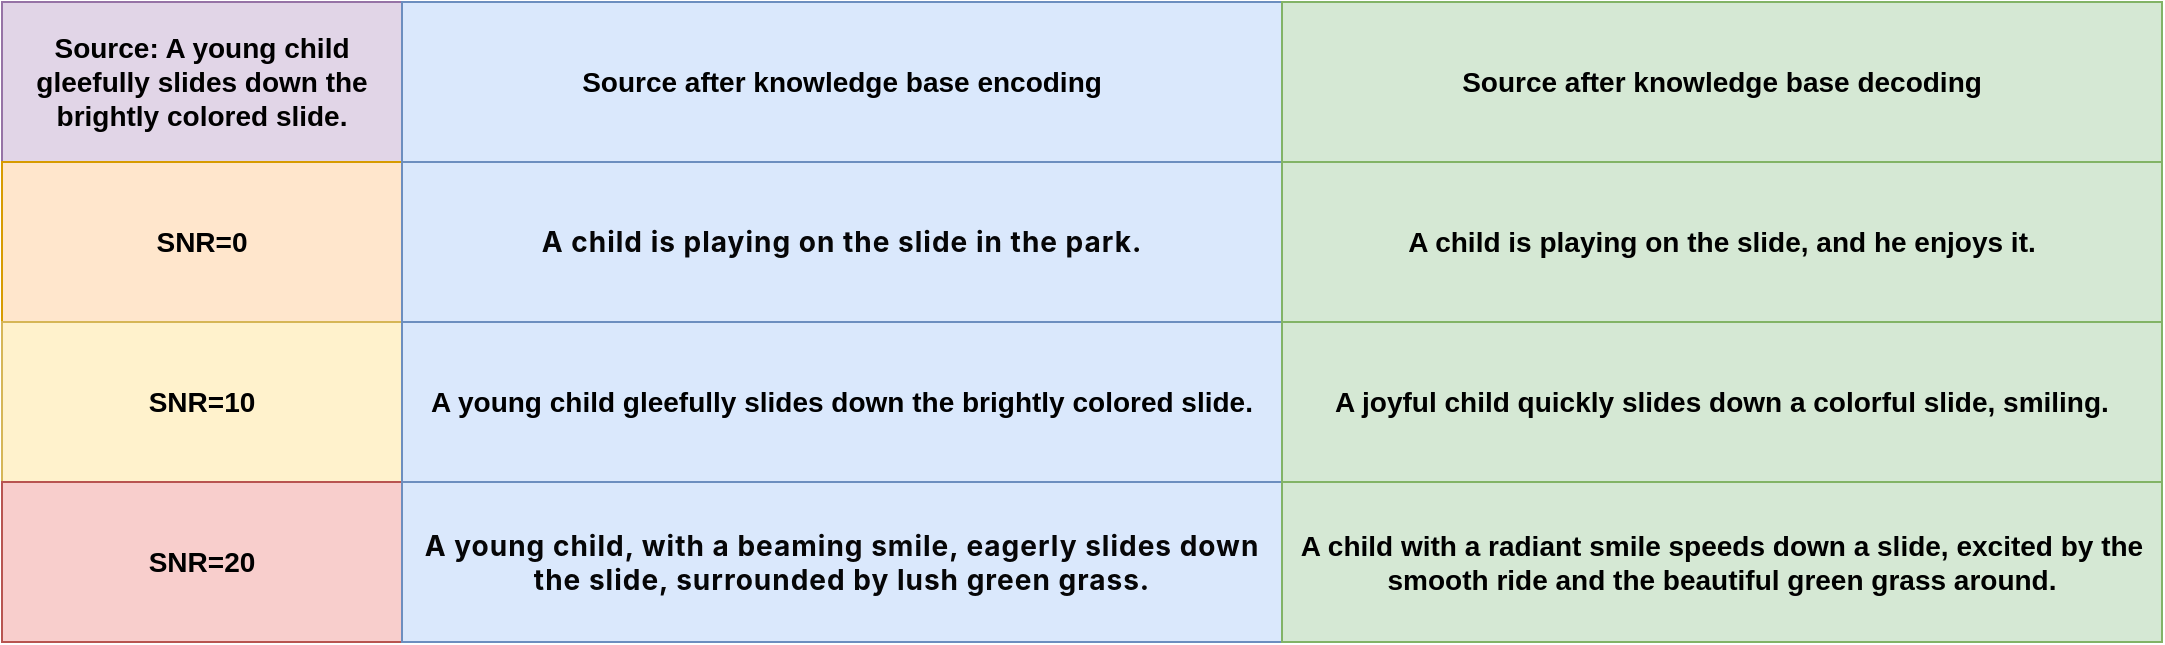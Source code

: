 <mxfile version="24.6.1" type="github">
  <diagram name="第 1 页" id="i78vZYNMH3eGaz_cFO28">
    <mxGraphModel dx="2286" dy="-492" grid="1" gridSize="10" guides="1" tooltips="1" connect="1" arrows="1" fold="1" page="1" pageScale="1" pageWidth="1169" pageHeight="827" math="0" shadow="0">
      <root>
        <mxCell id="0" />
        <mxCell id="1" parent="0" />
        <mxCell id="d0C482hEBYlxyHOYFQJg-1" value="&lt;span style=&quot;font-size: 14px; font-weight: 700; text-align: left;&quot;&gt;Source: A young child gleefully slides down the brightly colored slide.&lt;/span&gt;" style="rounded=0;whiteSpace=wrap;html=1;fillColor=#e1d5e7;strokeColor=#9673a6;" vertex="1" parent="1">
          <mxGeometry x="260" y="1908" width="200" height="80" as="geometry" />
        </mxCell>
        <mxCell id="d0C482hEBYlxyHOYFQJg-2" value="&lt;b&gt;&lt;font style=&quot;font-size: 14px;&quot;&gt;SNR=0&lt;/font&gt;&lt;/b&gt;" style="rounded=0;whiteSpace=wrap;html=1;fillColor=#ffe6cc;strokeColor=#d79b00;" vertex="1" parent="1">
          <mxGeometry x="260" y="1988" width="200" height="80" as="geometry" />
        </mxCell>
        <mxCell id="d0C482hEBYlxyHOYFQJg-3" value="&lt;br&gt;&lt;b style=&quot;forced-color-adjust: none; color: rgb(0, 0, 0); font-family: Helvetica; font-size: 12px; font-style: normal; font-variant-ligatures: normal; font-variant-caps: normal; letter-spacing: normal; orphans: 2; text-align: center; text-indent: 0px; text-transform: none; widows: 2; word-spacing: 0px; -webkit-text-stroke-width: 0px; white-space: normal; text-decoration-thickness: initial; text-decoration-style: initial; text-decoration-color: initial;&quot;&gt;&lt;font style=&quot;forced-color-adjust: none; font-size: 14px;&quot;&gt;SNR=10&lt;/font&gt;&lt;/b&gt;&lt;div&gt;&lt;br&gt;&lt;/div&gt;" style="rounded=0;whiteSpace=wrap;html=1;fillColor=#fff2cc;strokeColor=#d6b656;labelBackgroundColor=none;" vertex="1" parent="1">
          <mxGeometry x="260" y="2068" width="200" height="80" as="geometry" />
        </mxCell>
        <mxCell id="d0C482hEBYlxyHOYFQJg-4" value="&lt;br&gt;&lt;b style=&quot;forced-color-adjust: none; color: rgb(0, 0, 0); font-family: Helvetica; font-size: 12px; font-style: normal; font-variant-ligatures: normal; font-variant-caps: normal; letter-spacing: normal; orphans: 2; text-align: center; text-indent: 0px; text-transform: none; widows: 2; word-spacing: 0px; -webkit-text-stroke-width: 0px; white-space: normal; text-decoration-thickness: initial; text-decoration-style: initial; text-decoration-color: initial;&quot;&gt;&lt;font style=&quot;forced-color-adjust: none; font-size: 14px;&quot;&gt;SNR=20&lt;/font&gt;&lt;/b&gt;&lt;div&gt;&lt;br&gt;&lt;/div&gt;" style="rounded=0;whiteSpace=wrap;html=1;fillColor=#f8cecc;strokeColor=#b85450;labelBackgroundColor=none;" vertex="1" parent="1">
          <mxGeometry x="260" y="2148" width="200" height="80" as="geometry" />
        </mxCell>
        <mxCell id="d0C482hEBYlxyHOYFQJg-5" value="&lt;b&gt;&lt;font style=&quot;font-size: 14px;&quot;&gt;Source after knowledge base encoding&lt;/font&gt;&lt;/b&gt;" style="rounded=0;whiteSpace=wrap;html=1;fillColor=#dae8fc;strokeColor=#6c8ebf;" vertex="1" parent="1">
          <mxGeometry x="460" y="1908" width="440" height="80" as="geometry" />
        </mxCell>
        <mxCell id="d0C482hEBYlxyHOYFQJg-6" value="&lt;b&gt;&lt;font style=&quot;font-size: 14px;&quot;&gt;Source after knowledge base decoding&lt;/font&gt;&lt;/b&gt;" style="rounded=0;whiteSpace=wrap;html=1;fillColor=#d5e8d4;strokeColor=#82b366;" vertex="1" parent="1">
          <mxGeometry x="900" y="1908" width="440" height="80" as="geometry" />
        </mxCell>
        <mxCell id="d0C482hEBYlxyHOYFQJg-7" value="&lt;span style=&quot;white-space-collapse: preserve; color: rgb(6, 6, 7); font-family: -apple-system, blinkmacsystemfont, &amp;quot;Helvetica Neue&amp;quot;, helvetica, &amp;quot;segoe ui&amp;quot;, arial, roboto, &amp;quot;PingFang SC&amp;quot;, miui, &amp;quot;Hiragino Sans GB&amp;quot;, &amp;quot;Microsoft Yahei&amp;quot;, sans-serif; font-size: 14px; letter-spacing: 0.5px;&quot;&gt;&lt;b&gt;A child is playing on the slide &lt;/b&gt;&lt;/span&gt;&lt;b style=&quot;white-space-collapse: preserve; background-color: initial; color: rgb(6, 6, 7); font-family: -apple-system, blinkmacsystemfont, &amp;quot;Helvetica Neue&amp;quot;, helvetica, &amp;quot;segoe ui&amp;quot;, arial, roboto, &amp;quot;PingFang SC&amp;quot;, miui, &amp;quot;Hiragino Sans GB&amp;quot;, &amp;quot;Microsoft Yahei&amp;quot;, sans-serif; font-size: 14px; letter-spacing: 0.5px;&quot;&gt;in the park.&lt;/b&gt;" style="rounded=0;whiteSpace=wrap;html=1;fillColor=#dae8fc;strokeColor=#6c8ebf;" vertex="1" parent="1">
          <mxGeometry x="460" y="1988" width="440" height="80" as="geometry" />
        </mxCell>
        <mxCell id="d0C482hEBYlxyHOYFQJg-8" value="&lt;b style=&quot;white-space-collapse: preserve; color: rgb(6, 6, 7); font-family: -apple-system, blinkmacsystemfont, &amp;quot;Helvetica Neue&amp;quot;, helvetica, &amp;quot;segoe ui&amp;quot;, arial, roboto, &amp;quot;PingFang SC&amp;quot;, miui, &amp;quot;Hiragino Sans GB&amp;quot;, &amp;quot;Microsoft Yahei&amp;quot;, sans-serif; font-size: 14px; letter-spacing: 0.5px;&quot;&gt;A young child, with a beaming smile, eagerly slides down the slide, surrounded by lush green grass.&lt;/b&gt;" style="rounded=0;whiteSpace=wrap;html=1;fillColor=#dae8fc;strokeColor=#6c8ebf;" vertex="1" parent="1">
          <mxGeometry x="460" y="2148" width="440" height="80" as="geometry" />
        </mxCell>
        <mxCell id="d0C482hEBYlxyHOYFQJg-9" value="&lt;span style=&quot;font-size: 14px; font-weight: 700;&quot;&gt;A young child gleefully slides down the brightly colored slide.&lt;/span&gt;" style="rounded=0;whiteSpace=wrap;html=1;fillColor=#dae8fc;strokeColor=#6c8ebf;" vertex="1" parent="1">
          <mxGeometry x="460" y="2068" width="440" height="80" as="geometry" />
        </mxCell>
        <mxCell id="d0C482hEBYlxyHOYFQJg-14" value="&lt;span style=&quot;font-size: 14px; font-weight: 700;&quot;&gt;A child is playing on the slide, and he enjoys it.&lt;/span&gt;" style="rounded=0;whiteSpace=wrap;html=1;fillColor=#d5e8d4;strokeColor=#82b366;" vertex="1" parent="1">
          <mxGeometry x="900" y="1988" width="440" height="80" as="geometry" />
        </mxCell>
        <mxCell id="d0C482hEBYlxyHOYFQJg-15" value="&lt;span style=&quot;font-size: 14px; font-weight: 700;&quot;&gt;A joyful child quickly slides down a colorful slide, smiling.&lt;/span&gt;" style="rounded=0;whiteSpace=wrap;html=1;fillColor=#d5e8d4;strokeColor=#82b366;" vertex="1" parent="1">
          <mxGeometry x="900" y="2068" width="440" height="80" as="geometry" />
        </mxCell>
        <mxCell id="d0C482hEBYlxyHOYFQJg-16" value="&lt;span style=&quot;font-size: 14px; font-weight: 700;&quot;&gt;A child with a radiant smile speeds down a slide, excited by the smooth ride and the beautiful green grass around.&lt;/span&gt;" style="rounded=0;whiteSpace=wrap;html=1;fillColor=#d5e8d4;strokeColor=#82b366;" vertex="1" parent="1">
          <mxGeometry x="900" y="2148" width="440" height="80" as="geometry" />
        </mxCell>
      </root>
    </mxGraphModel>
  </diagram>
</mxfile>
